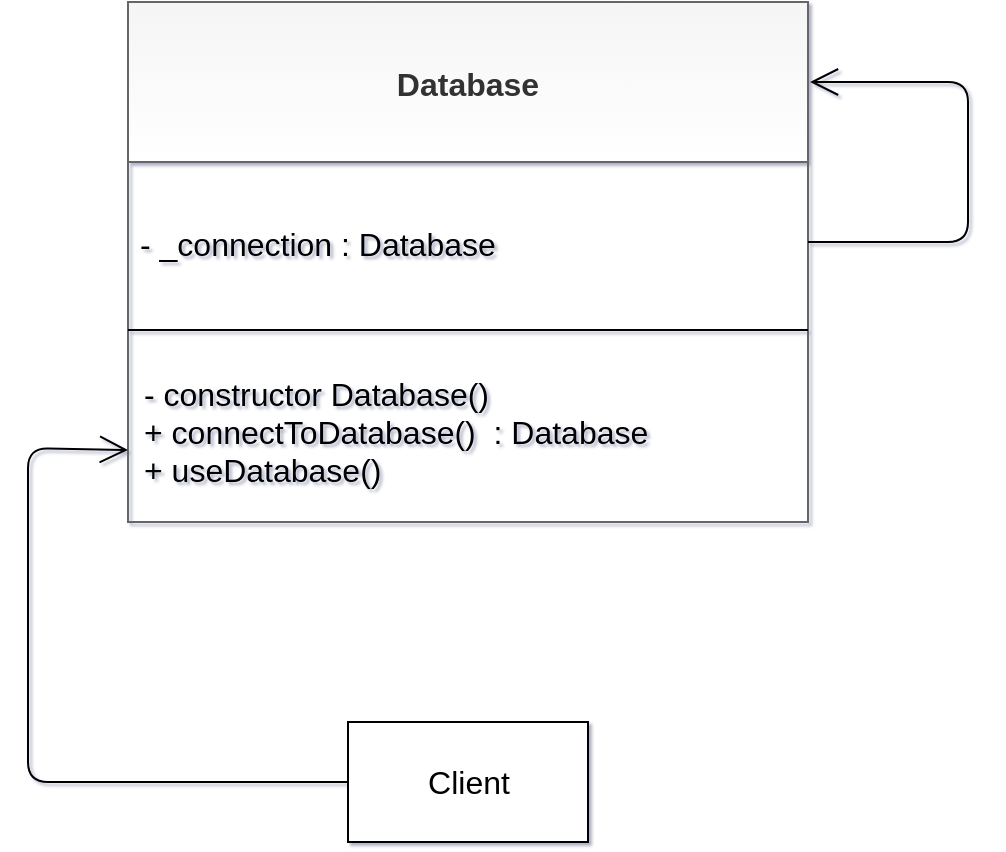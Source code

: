 <mxfile version="14.8.2" type="google"><diagram id="C5RBs43oDa-KdzZeNtuy" name="Page-1"><mxGraphModel dx="1036" dy="1258" grid="1" gridSize="10" guides="1" tooltips="1" connect="1" arrows="1" fold="1" page="1" pageScale="1" pageWidth="827" pageHeight="1169" math="0" shadow="1"><root><mxCell id="WIyWlLk6GJQsqaUBKTNV-0"/><mxCell id="WIyWlLk6GJQsqaUBKTNV-1" parent="WIyWlLk6GJQsqaUBKTNV-0"/><mxCell id="kRlQR4OAU0A3cfp5tNyp-1" value="Database" style="swimlane;fontStyle=1;align=center;verticalAlign=middle;childLayout=stackLayout;horizontal=1;startSize=80;horizontalStack=0;resizeParent=1;resizeParentMax=0;resizeLast=0;collapsible=1;marginBottom=0;fillColor=#f5f5f5;strokeColor=#666666;fontColor=#333333;gradientColor=#ffffff;fontSize=16;" parent="WIyWlLk6GJQsqaUBKTNV-1" vertex="1"><mxGeometry x="250" y="160" width="340" height="260" as="geometry"><mxRectangle x="250" y="160" width="410" height="400" as="alternateBounds"/></mxGeometry></mxCell><mxCell id="kRlQR4OAU0A3cfp5tNyp-2" value="- _connection : Database" style="text;strokeColor=none;fillColor=none;align=left;verticalAlign=middle;spacingLeft=4;spacingRight=4;overflow=hidden;rotatable=0;points=[[0,0.5],[1,0.5]];portConstraint=eastwest;fontSize=16;" parent="kRlQR4OAU0A3cfp5tNyp-1" vertex="1"><mxGeometry y="80" width="340" height="80" as="geometry"/></mxCell><mxCell id="kRlQR4OAU0A3cfp5tNyp-3" value="" style="line;strokeWidth=1;fillColor=none;align=left;verticalAlign=middle;spacingTop=-1;spacingLeft=3;spacingRight=3;rotatable=0;labelPosition=right;points=[];portConstraint=eastwest;fontSize=16;" parent="kRlQR4OAU0A3cfp5tNyp-1" vertex="1"><mxGeometry y="160" width="340" height="8" as="geometry"/></mxCell><mxCell id="wZL2kPZIeiZRIg30vY0v-28" value="- constructor Database()&#10;+ connectToDatabase()  : Database&#10;+ useDatabase()" style="text;strokeColor=none;fillColor=none;align=left;verticalAlign=middle;spacingLeft=4;spacingRight=4;overflow=hidden;rotatable=0;points=[[0,0.5],[1,0.5]];portConstraint=eastwest;fontSize=16;spacing=4;spacingTop=0;" parent="kRlQR4OAU0A3cfp5tNyp-1" vertex="1"><mxGeometry y="168" width="340" height="92" as="geometry"/></mxCell><mxCell id="wZL2kPZIeiZRIg30vY0v-0" value="Client" style="html=1;fontSize=16;" parent="WIyWlLk6GJQsqaUBKTNV-1" vertex="1"><mxGeometry x="360" y="520" width="120" height="60" as="geometry"/></mxCell><mxCell id="wZL2kPZIeiZRIg30vY0v-26" value="" style="endArrow=open;endFill=1;endSize=12;html=1;exitX=1;exitY=0.5;exitDx=0;exitDy=0;fontSize=16;" parent="WIyWlLk6GJQsqaUBKTNV-1" source="kRlQR4OAU0A3cfp5tNyp-2" edge="1"><mxGeometry width="160" relative="1" as="geometry"><mxPoint x="590" y="240" as="sourcePoint"/><mxPoint x="591" y="200" as="targetPoint"/><Array as="points"><mxPoint x="670" y="280"/><mxPoint x="670" y="200"/></Array></mxGeometry></mxCell><mxCell id="wZL2kPZIeiZRIg30vY0v-29" value="" style="endArrow=open;endFill=1;endSize=12;html=1;exitX=0;exitY=0.5;exitDx=0;exitDy=0;fontSize=16;entryX=0;entryY=0.609;entryDx=0;entryDy=0;entryPerimeter=0;" parent="WIyWlLk6GJQsqaUBKTNV-1" source="wZL2kPZIeiZRIg30vY0v-0" target="wZL2kPZIeiZRIg30vY0v-28" edge="1"><mxGeometry width="160" relative="1" as="geometry"><mxPoint x="330" y="690" as="sourcePoint"/><mxPoint x="250" y="381" as="targetPoint"/><Array as="points"><mxPoint x="200" y="550"/><mxPoint x="200" y="383"/></Array></mxGeometry></mxCell></root></mxGraphModel></diagram></mxfile>